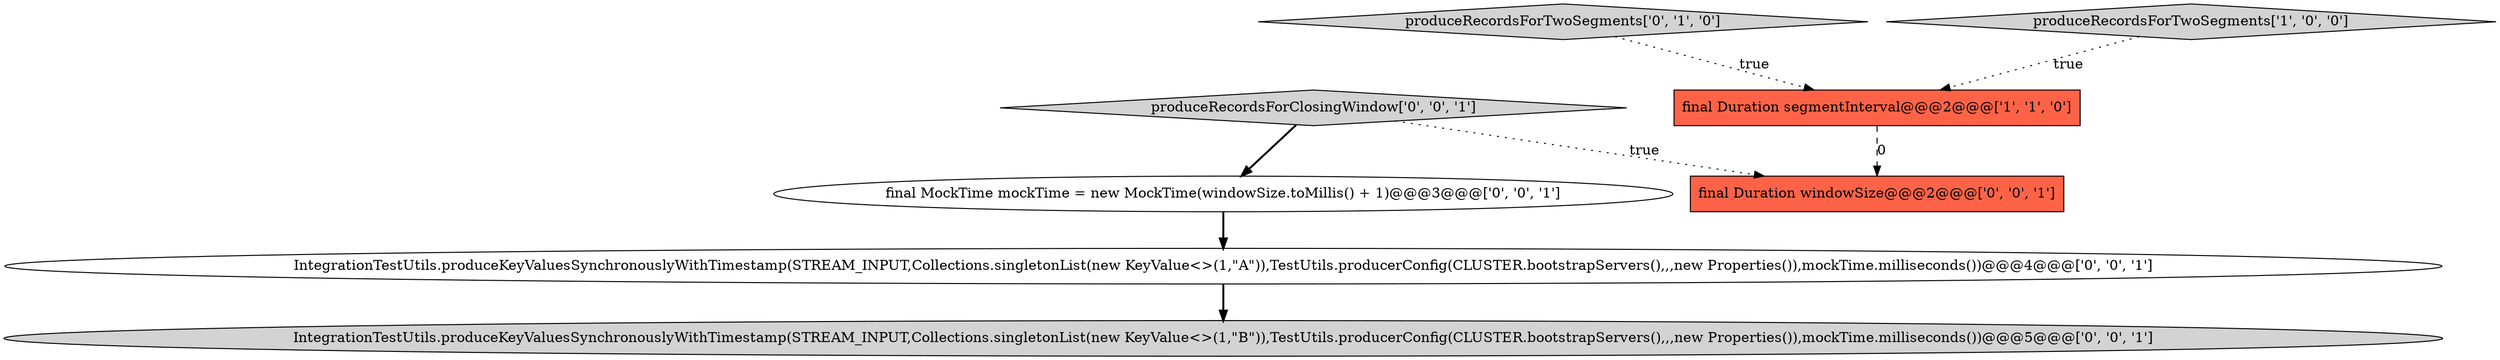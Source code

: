 digraph {
5 [style = filled, label = "produceRecordsForClosingWindow['0', '0', '1']", fillcolor = lightgray, shape = diamond image = "AAA0AAABBB3BBB"];
4 [style = filled, label = "IntegrationTestUtils.produceKeyValuesSynchronouslyWithTimestamp(STREAM_INPUT,Collections.singletonList(new KeyValue<>(1,\"B\")),TestUtils.producerConfig(CLUSTER.bootstrapServers(),,,new Properties()),mockTime.milliseconds())@@@5@@@['0', '0', '1']", fillcolor = lightgray, shape = ellipse image = "AAA0AAABBB3BBB"];
7 [style = filled, label = "final MockTime mockTime = new MockTime(windowSize.toMillis() + 1)@@@3@@@['0', '0', '1']", fillcolor = white, shape = ellipse image = "AAA0AAABBB3BBB"];
1 [style = filled, label = "final Duration segmentInterval@@@2@@@['1', '1', '0']", fillcolor = tomato, shape = box image = "AAA0AAABBB1BBB"];
6 [style = filled, label = "IntegrationTestUtils.produceKeyValuesSynchronouslyWithTimestamp(STREAM_INPUT,Collections.singletonList(new KeyValue<>(1,\"A\")),TestUtils.producerConfig(CLUSTER.bootstrapServers(),,,new Properties()),mockTime.milliseconds())@@@4@@@['0', '0', '1']", fillcolor = white, shape = ellipse image = "AAA0AAABBB3BBB"];
2 [style = filled, label = "produceRecordsForTwoSegments['0', '1', '0']", fillcolor = lightgray, shape = diamond image = "AAA0AAABBB2BBB"];
0 [style = filled, label = "produceRecordsForTwoSegments['1', '0', '0']", fillcolor = lightgray, shape = diamond image = "AAA0AAABBB1BBB"];
3 [style = filled, label = "final Duration windowSize@@@2@@@['0', '0', '1']", fillcolor = tomato, shape = box image = "AAA0AAABBB3BBB"];
5->7 [style = bold, label=""];
6->4 [style = bold, label=""];
1->3 [style = dashed, label="0"];
5->3 [style = dotted, label="true"];
2->1 [style = dotted, label="true"];
7->6 [style = bold, label=""];
0->1 [style = dotted, label="true"];
}
